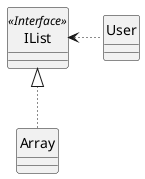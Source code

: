 @startuml
hide circle
skinparam backgroundcolor transparent
class IList <<Interface>> 
class Array
class User 


Array -u[dotted]-|> IList
IList <-r[dotted]- User

@enduml
